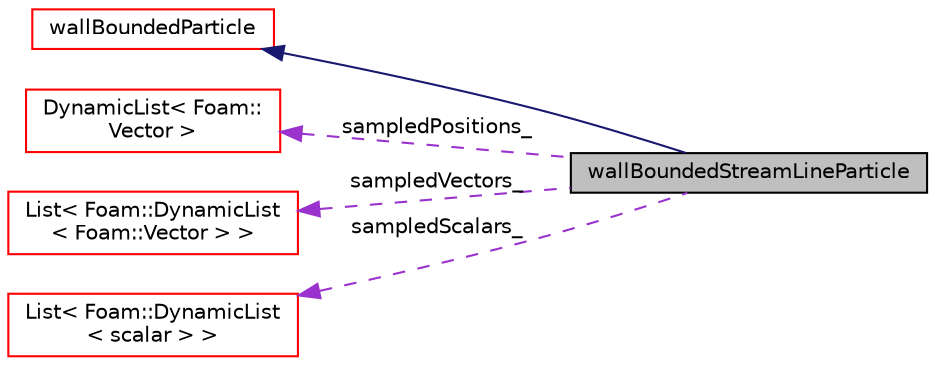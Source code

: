 digraph "wallBoundedStreamLineParticle"
{
  bgcolor="transparent";
  edge [fontname="Helvetica",fontsize="10",labelfontname="Helvetica",labelfontsize="10"];
  node [fontname="Helvetica",fontsize="10",shape=record];
  rankdir="LR";
  Node1 [label="wallBoundedStreamLineParticle",height=0.2,width=0.4,color="black", fillcolor="grey75", style="filled" fontcolor="black"];
  Node2 -> Node1 [dir="back",color="midnightblue",fontsize="10",style="solid",fontname="Helvetica"];
  Node2 [label="wallBoundedParticle",height=0.2,width=0.4,color="red",URL="$classFoam_1_1wallBoundedParticle.html",tooltip="Particle class that tracks on triangles of boundary faces. Use trackToEdge similar to trackToFace on ..."];
  Node3 -> Node1 [dir="back",color="darkorchid3",fontsize="10",style="dashed",label=" sampledPositions_" ,fontname="Helvetica"];
  Node3 [label="DynamicList\< Foam::\lVector \>",height=0.2,width=0.4,color="red",URL="$classFoam_1_1DynamicList.html"];
  Node4 -> Node1 [dir="back",color="darkorchid3",fontsize="10",style="dashed",label=" sampledVectors_" ,fontname="Helvetica"];
  Node4 [label="List\< Foam::DynamicList\l\< Foam::Vector \> \>",height=0.2,width=0.4,color="red",URL="$classFoam_1_1List.html"];
  Node5 -> Node1 [dir="back",color="darkorchid3",fontsize="10",style="dashed",label=" sampledScalars_" ,fontname="Helvetica"];
  Node5 [label="List\< Foam::DynamicList\l\< scalar \> \>",height=0.2,width=0.4,color="red",URL="$classFoam_1_1List.html"];
}
